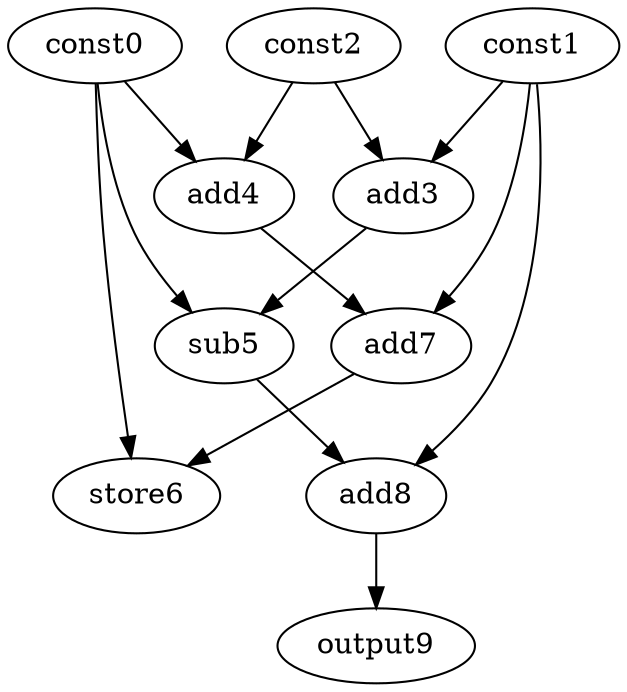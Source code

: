 digraph G { 
const0[opcode=const]; 
const1[opcode=const]; 
const2[opcode=const]; 
add3[opcode=add]; 
add4[opcode=add]; 
sub5[opcode=sub]; 
store6[opcode=store]; 
add7[opcode=add]; 
add8[opcode=add]; 
output9[opcode=output]; 
const1->add3[operand=0];
const2->add3[operand=1];
const0->add4[operand=0];
const2->add4[operand=1];
const0->sub5[operand=0];
add3->sub5[operand=1];
const1->add7[operand=0];
add4->add7[operand=1];
const0->store6[operand=0];
add7->store6[operand=1];
const1->add8[operand=0];
sub5->add8[operand=1];
add8->output9[operand=0];
}
